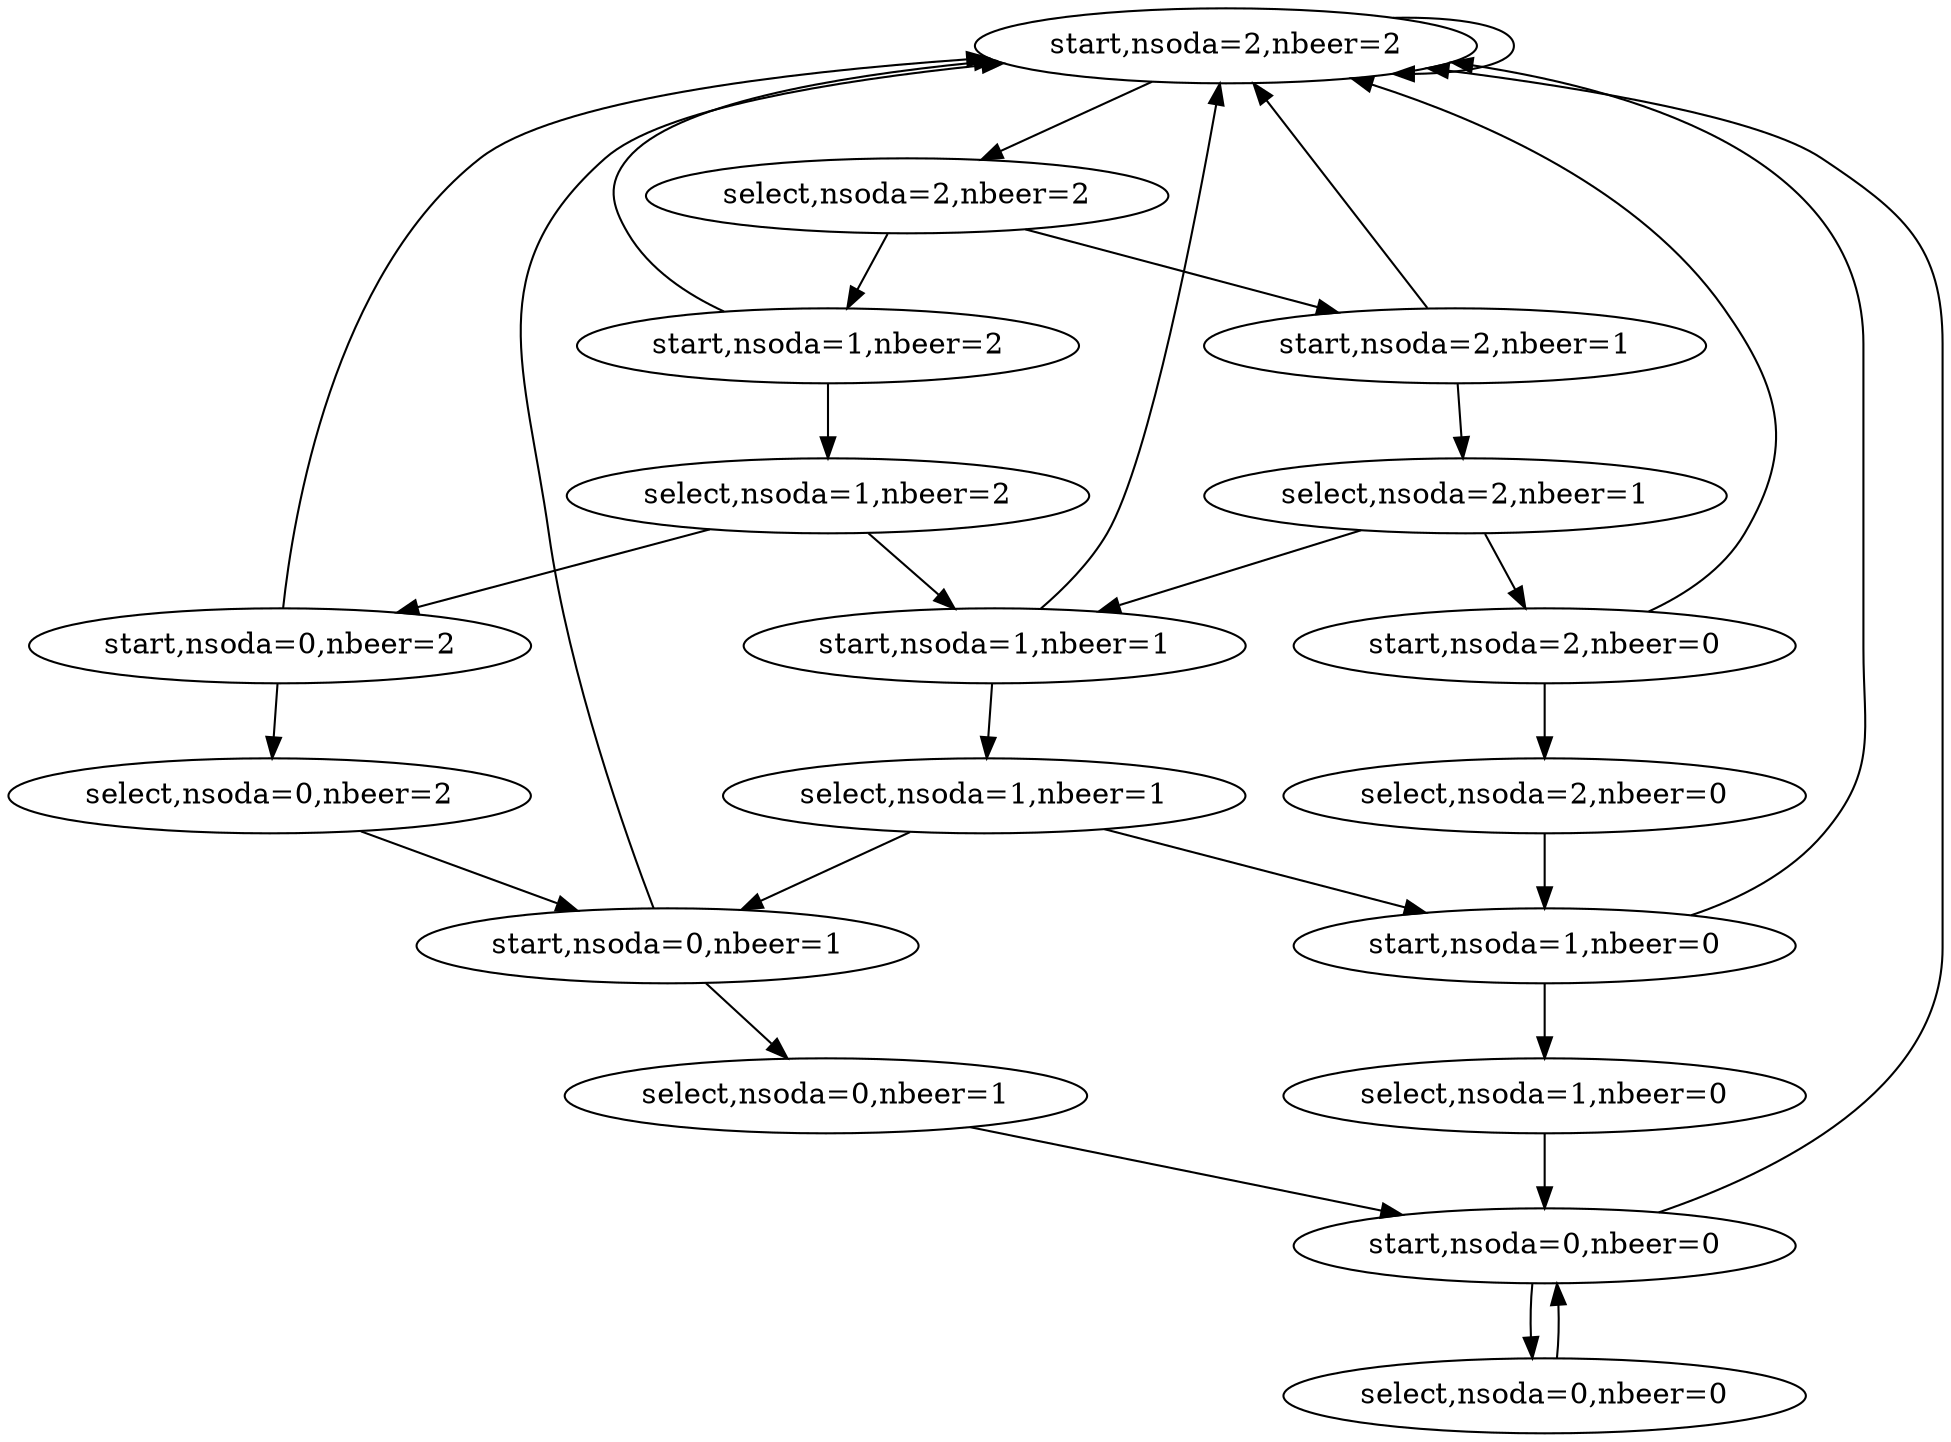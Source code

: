 digraph G { 
{rank=same;"start,nsoda=2,nbeer=2";}
{rank=same;"select,nsoda=2,nbeer=2";}
{rank=same;"start,nsoda=1,nbeer=2";"start,nsoda=2,nbeer=1";}
{rank=same;"select,nsoda=1,nbeer=2";"select,nsoda=2,nbeer=1";}
{rank=same;"start,nsoda=0,nbeer=2";"start,nsoda=1,nbeer=1";"start,nsoda=2,nbeer=0";}
{rank=same;"select,nsoda=0,nbeer=2";"select,nsoda=1,nbeer=1";"select,nsoda=2,nbeer=0";}
{rank=same;"start,nsoda=0,nbeer=1";"start,nsoda=1,nbeer=0";}
{rank=same;"select,nsoda=0,nbeer=1";"select,nsoda=1,nbeer=0";}
{rank=same;"start,nsoda=0,nbeer=0";}
{rank=same;"select,nsoda=0,nbeer=0";}
{"start,nsoda=2,nbeer=2"}->{"start,nsoda=2,nbeer=2"}
{"start,nsoda=2,nbeer=2"}->{"select,nsoda=2,nbeer=2"}
{"select,nsoda=2,nbeer=2"}->{"start,nsoda=1,nbeer=2"}
{"select,nsoda=2,nbeer=2"}->{"start,nsoda=2,nbeer=1"}
{"start,nsoda=1,nbeer=2"}->{"start,nsoda=2,nbeer=2"}
{"start,nsoda=1,nbeer=2"}->{"select,nsoda=1,nbeer=2"}
{"start,nsoda=2,nbeer=1"}->{"start,nsoda=2,nbeer=2"}
{"start,nsoda=2,nbeer=1"}->{"select,nsoda=2,nbeer=1"}
{"select,nsoda=1,nbeer=2"}->{"start,nsoda=0,nbeer=2"}
{"select,nsoda=1,nbeer=2"}->{"start,nsoda=1,nbeer=1"}
{"select,nsoda=2,nbeer=1"}->{"start,nsoda=1,nbeer=1"}
{"select,nsoda=2,nbeer=1"}->{"start,nsoda=2,nbeer=0"}
{"start,nsoda=0,nbeer=2"}->{"start,nsoda=2,nbeer=2"}
{"start,nsoda=0,nbeer=2"}->{"select,nsoda=0,nbeer=2"}
{"start,nsoda=1,nbeer=1"}->{"start,nsoda=2,nbeer=2"}
{"start,nsoda=1,nbeer=1"}->{"select,nsoda=1,nbeer=1"}
{"start,nsoda=2,nbeer=0"}->{"start,nsoda=2,nbeer=2"}
{"start,nsoda=2,nbeer=0"}->{"select,nsoda=2,nbeer=0"}
{"select,nsoda=0,nbeer=2"}->{"start,nsoda=0,nbeer=1"}
{"select,nsoda=1,nbeer=1"}->{"start,nsoda=0,nbeer=1"}
{"select,nsoda=1,nbeer=1"}->{"start,nsoda=1,nbeer=0"}
{"select,nsoda=2,nbeer=0"}->{"start,nsoda=1,nbeer=0"}
{"start,nsoda=0,nbeer=1"}->{"start,nsoda=2,nbeer=2"}
{"start,nsoda=0,nbeer=1"}->{"select,nsoda=0,nbeer=1"}
{"start,nsoda=1,nbeer=0"}->{"start,nsoda=2,nbeer=2"}
{"start,nsoda=1,nbeer=0"}->{"select,nsoda=1,nbeer=0"}
{"select,nsoda=0,nbeer=1"}->{"start,nsoda=0,nbeer=0"}
{"select,nsoda=1,nbeer=0"}->{"start,nsoda=0,nbeer=0"}
{"start,nsoda=0,nbeer=0"}->{"start,nsoda=2,nbeer=2"}
{"start,nsoda=0,nbeer=0"}->{"select,nsoda=0,nbeer=0"}
{"select,nsoda=0,nbeer=0"}->{"start,nsoda=0,nbeer=0"}
}